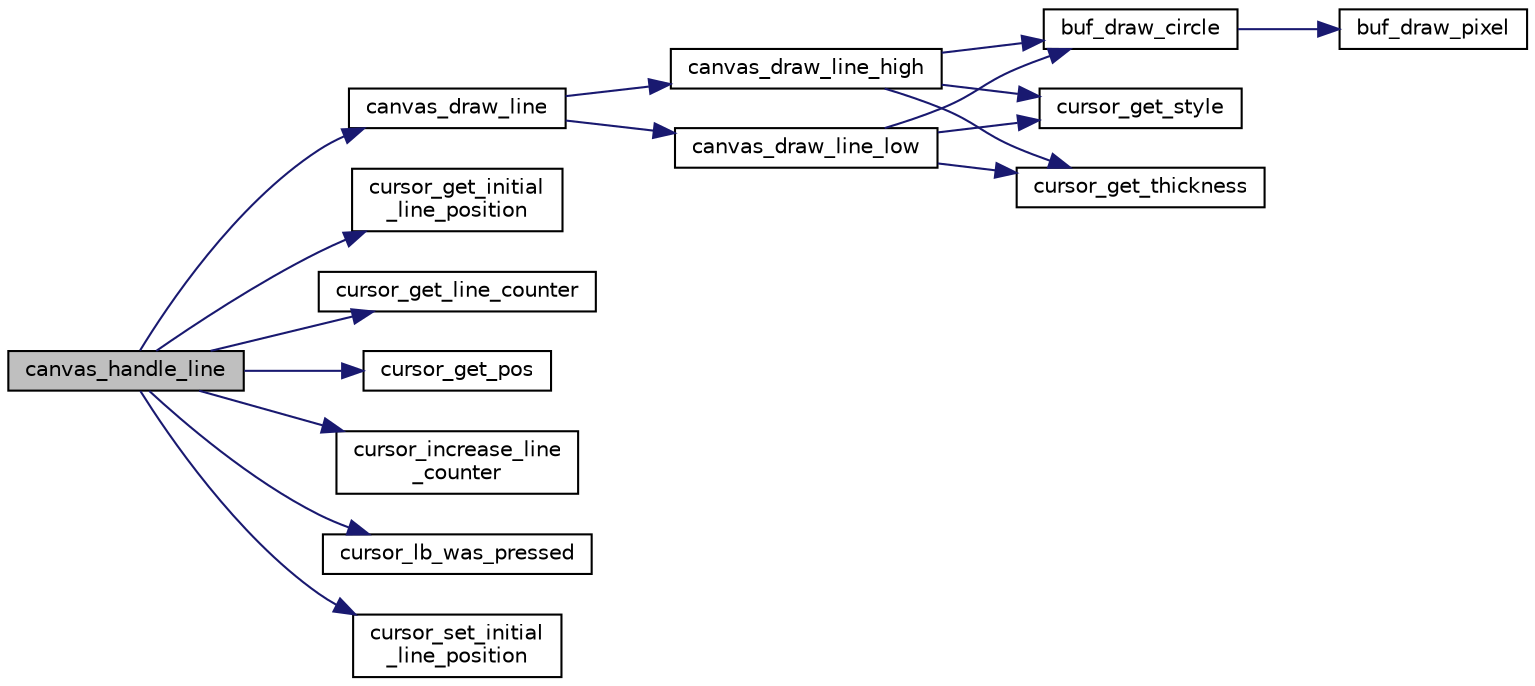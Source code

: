 digraph "canvas_handle_line"
{
 // LATEX_PDF_SIZE
  edge [fontname="Helvetica",fontsize="10",labelfontname="Helvetica",labelfontsize="10"];
  node [fontname="Helvetica",fontsize="10",shape=record];
  rankdir="LR";
  Node1 [label="canvas_handle_line",height=0.2,width=0.4,color="black", fillcolor="grey75", style="filled", fontcolor="black",tooltip="Handles the drawing of straight lines made by clicking on an initial and final positions."];
  Node1 -> Node2 [color="midnightblue",fontsize="10",style="solid"];
  Node2 [label="canvas_draw_line",height=0.2,width=0.4,color="black", fillcolor="white", style="filled",URL="$canvas_8c.html#a81e915729ce5cc907dd3d08d790b3cb9",tooltip=" "];
  Node2 -> Node3 [color="midnightblue",fontsize="10",style="solid"];
  Node3 [label="canvas_draw_line_high",height=0.2,width=0.4,color="black", fillcolor="white", style="filled",URL="$canvas_8c.html#a00fc737a073d8cd4d2ba07485f881a53",tooltip=" "];
  Node3 -> Node4 [color="midnightblue",fontsize="10",style="solid"];
  Node4 [label="buf_draw_circle",height=0.2,width=0.4,color="black", fillcolor="white", style="filled",URL="$group__graphics.html#ga3f2490703f76d68ee31a7e93671633da",tooltip="Draws a circle on a pixel buffer."];
  Node4 -> Node5 [color="midnightblue",fontsize="10",style="solid"];
  Node5 [label="buf_draw_pixel",height=0.2,width=0.4,color="black", fillcolor="white", style="filled",URL="$group__graphics.html#ga49604fff88a75a0bdf9d860b6bfd45a8",tooltip="Draws a pixel on a pixel_buffer."];
  Node3 -> Node6 [color="midnightblue",fontsize="10",style="solid"];
  Node6 [label="cursor_get_style",height=0.2,width=0.4,color="black", fillcolor="white", style="filled",URL="$group__cursor.html#ga4826d95c25c8d6d0dcd3b07f5ef7cdb3",tooltip="Gets the current style of the cursor."];
  Node3 -> Node7 [color="midnightblue",fontsize="10",style="solid"];
  Node7 [label="cursor_get_thickness",height=0.2,width=0.4,color="black", fillcolor="white", style="filled",URL="$group__cursor.html#gab3f0eafdff5a3a2edb2d2637ddfd7f4b",tooltip="Get cursor thickness."];
  Node2 -> Node8 [color="midnightblue",fontsize="10",style="solid"];
  Node8 [label="canvas_draw_line_low",height=0.2,width=0.4,color="black", fillcolor="white", style="filled",URL="$canvas_8c.html#a654b1a28b128143b1e490b1a79d73327",tooltip=" "];
  Node8 -> Node4 [color="midnightblue",fontsize="10",style="solid"];
  Node8 -> Node6 [color="midnightblue",fontsize="10",style="solid"];
  Node8 -> Node7 [color="midnightblue",fontsize="10",style="solid"];
  Node1 -> Node9 [color="midnightblue",fontsize="10",style="solid"];
  Node9 [label="cursor_get_initial\l_line_position",height=0.2,width=0.4,color="black", fillcolor="white", style="filled",URL="$group__cursor.html#ga201b3a410e597535f1ebb22527564fdf",tooltip="Returns the intial position of the line to be drawn."];
  Node1 -> Node10 [color="midnightblue",fontsize="10",style="solid"];
  Node10 [label="cursor_get_line_counter",height=0.2,width=0.4,color="black", fillcolor="white", style="filled",URL="$group__cursor.html#ga3a1751e66bd2ebcd3d82ef8fbbffa2bc",tooltip="Returns the line counter of the cursor."];
  Node1 -> Node11 [color="midnightblue",fontsize="10",style="solid"];
  Node11 [label="cursor_get_pos",height=0.2,width=0.4,color="black", fillcolor="white", style="filled",URL="$group__cursor.html#ga0af9b29a32a86441cce1cc594e2ff982",tooltip="Returns the current position of the cursor."];
  Node1 -> Node12 [color="midnightblue",fontsize="10",style="solid"];
  Node12 [label="cursor_increase_line\l_counter",height=0.2,width=0.4,color="black", fillcolor="white", style="filled",URL="$group__cursor.html#ga62e511b022e2f8a98a87230c84cf2100",tooltip="Increases the counter of the line and indicates the number of clicks done by the user."];
  Node1 -> Node13 [color="midnightblue",fontsize="10",style="solid"];
  Node13 [label="cursor_lb_was_pressed",height=0.2,width=0.4,color="black", fillcolor="white", style="filled",URL="$group__cursor.html#ga565cbdb0a5f7b4f6ecc1fc2ab09011d7",tooltip="Indicates whether the left button was pressed or not."];
  Node1 -> Node14 [color="midnightblue",fontsize="10",style="solid"];
  Node14 [label="cursor_set_initial\l_line_position",height=0.2,width=0.4,color="black", fillcolor="white", style="filled",URL="$group__cursor.html#ga3f2b51ead9e3ff5d1956cf74a0399da9",tooltip="Sets the initial position of the line to be drawn."];
}

